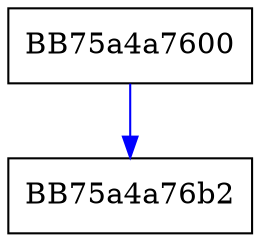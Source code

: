 digraph Scan {
  node [shape="box"];
  graph [splines=ortho];
  BB75a4a7600 -> BB75a4a76b2 [color="blue"];
}